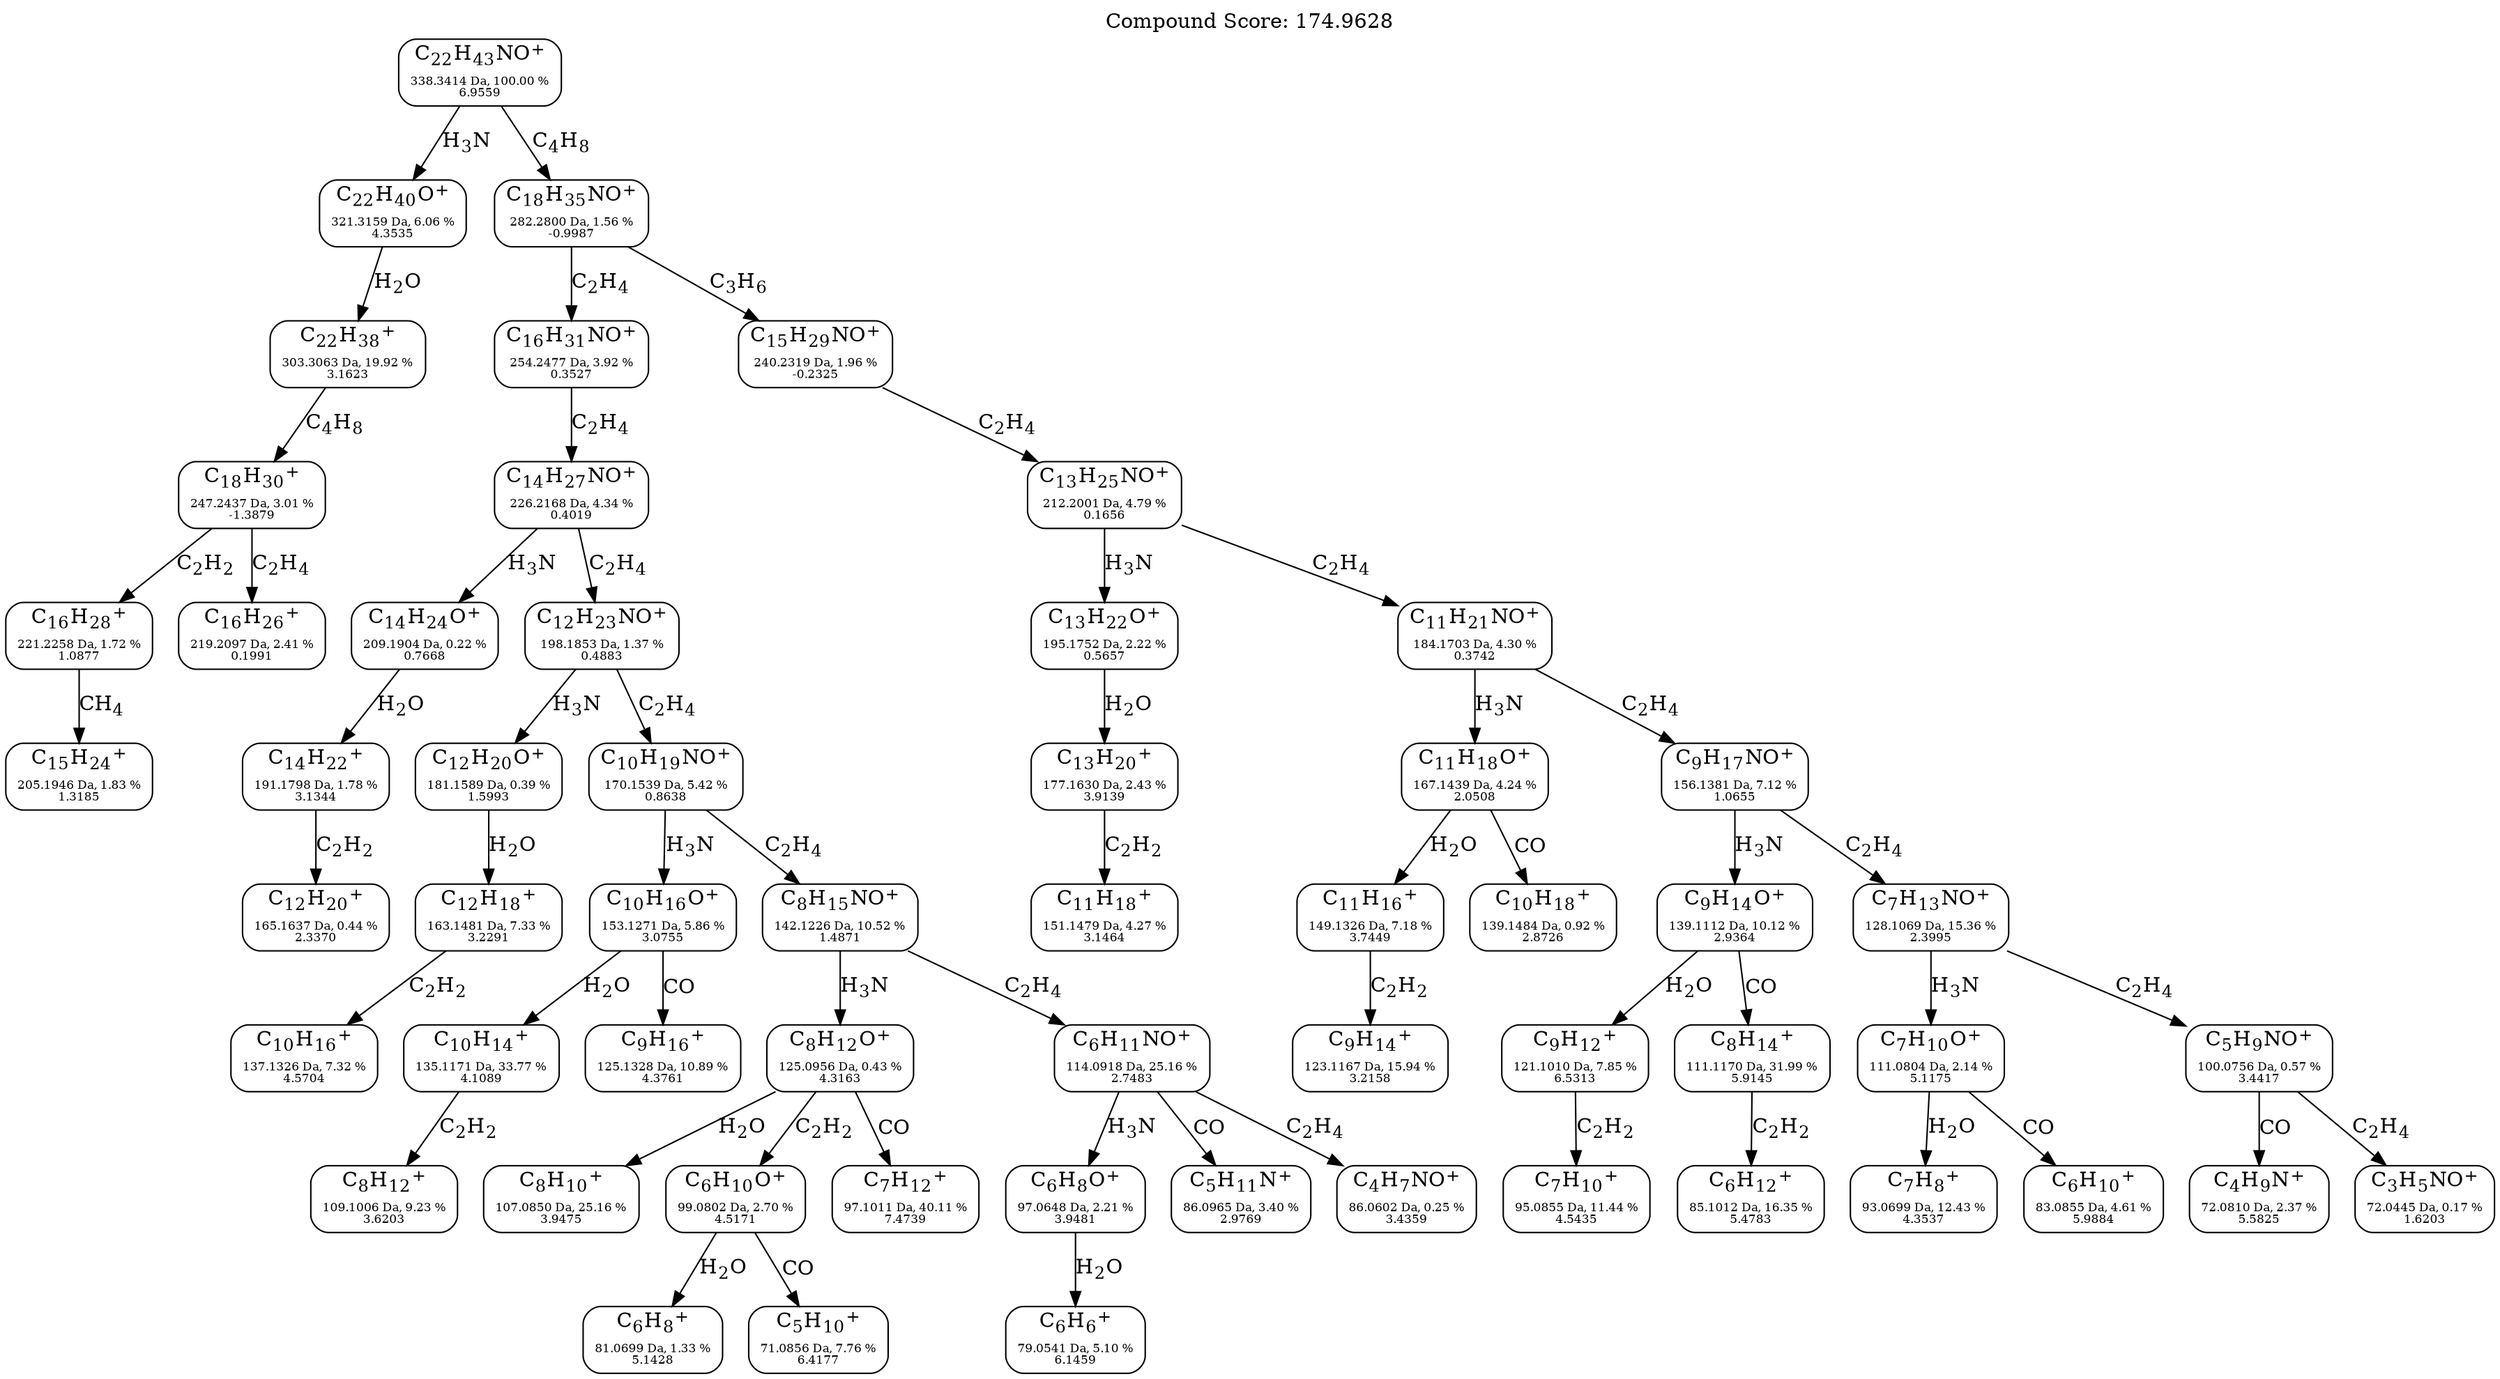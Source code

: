 strict digraph {
	node [shape=rect,style=rounded];
	labelloc="t";
	label="Compound Score: 174.9628";
	C22H44NO [label=<C<SUB>22</SUB>H<SUB>43</SUB>NO<SUP>+</SUP><FONT POINT-SIZE="8"><BR /> <BR />338.3414 Da, 100.00 %<BR />6.9559</FONT>>];
	C22H41O [label=<C<SUB>22</SUB>H<SUB>40</SUB>O<SUP>+</SUP><FONT POINT-SIZE="8"><BR /> <BR />321.3159 Da, 6.06 %<BR />4.3535</FONT>>];
	C22H39 [label=<C<SUB>22</SUB>H<SUB>38</SUB><SUP>+</SUP><FONT POINT-SIZE="8"><BR /> <BR />303.3063 Da, 19.92 %<BR />3.1623</FONT>>];
	C18H36NO [label=<C<SUB>18</SUB>H<SUB>35</SUB>NO<SUP>+</SUP><FONT POINT-SIZE="8"><BR /> <BR />282.2800 Da, 1.56 %<BR />-0.9987</FONT>>];
	C16H32NO [label=<C<SUB>16</SUB>H<SUB>31</SUB>NO<SUP>+</SUP><FONT POINT-SIZE="8"><BR /> <BR />254.2477 Da, 3.92 %<BR />0.3527</FONT>>];
	C18H31 [label=<C<SUB>18</SUB>H<SUB>30</SUB><SUP>+</SUP><FONT POINT-SIZE="8"><BR /> <BR />247.2437 Da, 3.01 %<BR />-1.3879</FONT>>];
	C15H30NO [label=<C<SUB>15</SUB>H<SUB>29</SUB>NO<SUP>+</SUP><FONT POINT-SIZE="8"><BR /> <BR />240.2319 Da, 1.96 %<BR />-0.2325</FONT>>];
	C14H28NO [label=<C<SUB>14</SUB>H<SUB>27</SUB>NO<SUP>+</SUP><FONT POINT-SIZE="8"><BR /> <BR />226.2168 Da, 4.34 %<BR />0.4019</FONT>>];
	C16H29 [label=<C<SUB>16</SUB>H<SUB>28</SUB><SUP>+</SUP><FONT POINT-SIZE="8"><BR /> <BR />221.2258 Da, 1.72 %<BR />1.0877</FONT>>];
	C16H27 [label=<C<SUB>16</SUB>H<SUB>26</SUB><SUP>+</SUP><FONT POINT-SIZE="8"><BR /> <BR />219.2097 Da, 2.41 %<BR />0.1991</FONT>>];
	C13H26NO [label=<C<SUB>13</SUB>H<SUB>25</SUB>NO<SUP>+</SUP><FONT POINT-SIZE="8"><BR /> <BR />212.2001 Da, 4.79 %<BR />0.1656</FONT>>];
	C14H25O [label=<C<SUB>14</SUB>H<SUB>24</SUB>O<SUP>+</SUP><FONT POINT-SIZE="8"><BR /> <BR />209.1904 Da, 0.22 %<BR />0.7668</FONT>>];
	C15H25 [label=<C<SUB>15</SUB>H<SUB>24</SUB><SUP>+</SUP><FONT POINT-SIZE="8"><BR /> <BR />205.1946 Da, 1.83 %<BR />1.3185</FONT>>];
	C12H24NO [label=<C<SUB>12</SUB>H<SUB>23</SUB>NO<SUP>+</SUP><FONT POINT-SIZE="8"><BR /> <BR />198.1853 Da, 1.37 %<BR />0.4883</FONT>>];
	C13H23O [label=<C<SUB>13</SUB>H<SUB>22</SUB>O<SUP>+</SUP><FONT POINT-SIZE="8"><BR /> <BR />195.1752 Da, 2.22 %<BR />0.5657</FONT>>];
	C14H23 [label=<C<SUB>14</SUB>H<SUB>22</SUB><SUP>+</SUP><FONT POINT-SIZE="8"><BR /> <BR />191.1798 Da, 1.78 %<BR />3.1344</FONT>>];
	C11H22NO [label=<C<SUB>11</SUB>H<SUB>21</SUB>NO<SUP>+</SUP><FONT POINT-SIZE="8"><BR /> <BR />184.1703 Da, 4.30 %<BR />0.3742</FONT>>];
	C12H21O [label=<C<SUB>12</SUB>H<SUB>20</SUB>O<SUP>+</SUP><FONT POINT-SIZE="8"><BR /> <BR />181.1589 Da, 0.39 %<BR />1.5993</FONT>>];
	C13H21 [label=<C<SUB>13</SUB>H<SUB>20</SUB><SUP>+</SUP><FONT POINT-SIZE="8"><BR /> <BR />177.1630 Da, 2.43 %<BR />3.9139</FONT>>];
	C10H20NO [label=<C<SUB>10</SUB>H<SUB>19</SUB>NO<SUP>+</SUP><FONT POINT-SIZE="8"><BR /> <BR />170.1539 Da, 5.42 %<BR />0.8638</FONT>>];
	C11H19O [label=<C<SUB>11</SUB>H<SUB>18</SUB>O<SUP>+</SUP><FONT POINT-SIZE="8"><BR /> <BR />167.1439 Da, 4.24 %<BR />2.0508</FONT>>];
	C12H21 [label=<C<SUB>12</SUB>H<SUB>20</SUB><SUP>+</SUP><FONT POINT-SIZE="8"><BR /> <BR />165.1637 Da, 0.44 %<BR />2.3370</FONT>>];
	C12H19 [label=<C<SUB>12</SUB>H<SUB>18</SUB><SUP>+</SUP><FONT POINT-SIZE="8"><BR /> <BR />163.1481 Da, 7.33 %<BR />3.2291</FONT>>];
	C9H18NO [label=<C<SUB>9</SUB>H<SUB>17</SUB>NO<SUP>+</SUP><FONT POINT-SIZE="8"><BR /> <BR />156.1381 Da, 7.12 %<BR />1.0655</FONT>>];
	C10H17O [label=<C<SUB>10</SUB>H<SUB>16</SUB>O<SUP>+</SUP><FONT POINT-SIZE="8"><BR /> <BR />153.1271 Da, 5.86 %<BR />3.0755</FONT>>];
	C11H19 [label=<C<SUB>11</SUB>H<SUB>18</SUB><SUP>+</SUP><FONT POINT-SIZE="8"><BR /> <BR />151.1479 Da, 4.27 %<BR />3.1464</FONT>>];
	C11H17 [label=<C<SUB>11</SUB>H<SUB>16</SUB><SUP>+</SUP><FONT POINT-SIZE="8"><BR /> <BR />149.1326 Da, 7.18 %<BR />3.7449</FONT>>];
	C8H16NO [label=<C<SUB>8</SUB>H<SUB>15</SUB>NO<SUP>+</SUP><FONT POINT-SIZE="8"><BR /> <BR />142.1226 Da, 10.52 %<BR />1.4871</FONT>>];
	C10H19 [label=<C<SUB>10</SUB>H<SUB>18</SUB><SUP>+</SUP><FONT POINT-SIZE="8"><BR /> <BR />139.1484 Da, 0.92 %<BR />2.8726</FONT>>];
	C9H15O [label=<C<SUB>9</SUB>H<SUB>14</SUB>O<SUP>+</SUP><FONT POINT-SIZE="8"><BR /> <BR />139.1112 Da, 10.12 %<BR />2.9364</FONT>>];
	C10H17 [label=<C<SUB>10</SUB>H<SUB>16</SUB><SUP>+</SUP><FONT POINT-SIZE="8"><BR /> <BR />137.1326 Da, 7.32 %<BR />4.5704</FONT>>];
	C10H15 [label=<C<SUB>10</SUB>H<SUB>14</SUB><SUP>+</SUP><FONT POINT-SIZE="8"><BR /> <BR />135.1171 Da, 33.77 %<BR />4.1089</FONT>>];
	C7H14NO [label=<C<SUB>7</SUB>H<SUB>13</SUB>NO<SUP>+</SUP><FONT POINT-SIZE="8"><BR /> <BR />128.1069 Da, 15.36 %<BR />2.3995</FONT>>];
	C9H17 [label=<C<SUB>9</SUB>H<SUB>16</SUB><SUP>+</SUP><FONT POINT-SIZE="8"><BR /> <BR />125.1328 Da, 10.89 %<BR />4.3761</FONT>>];
	C8H13O [label=<C<SUB>8</SUB>H<SUB>12</SUB>O<SUP>+</SUP><FONT POINT-SIZE="8"><BR /> <BR />125.0956 Da, 0.43 %<BR />4.3163</FONT>>];
	C9H15 [label=<C<SUB>9</SUB>H<SUB>14</SUB><SUP>+</SUP><FONT POINT-SIZE="8"><BR /> <BR />123.1167 Da, 15.94 %<BR />3.2158</FONT>>];
	C9H13 [label=<C<SUB>9</SUB>H<SUB>12</SUB><SUP>+</SUP><FONT POINT-SIZE="8"><BR /> <BR />121.1010 Da, 7.85 %<BR />6.5313</FONT>>];
	C6H12NO [label=<C<SUB>6</SUB>H<SUB>11</SUB>NO<SUP>+</SUP><FONT POINT-SIZE="8"><BR /> <BR />114.0918 Da, 25.16 %<BR />2.7483</FONT>>];
	C8H15 [label=<C<SUB>8</SUB>H<SUB>14</SUB><SUP>+</SUP><FONT POINT-SIZE="8"><BR /> <BR />111.1170 Da, 31.99 %<BR />5.9145</FONT>>];
	C7H11O [label=<C<SUB>7</SUB>H<SUB>10</SUB>O<SUP>+</SUP><FONT POINT-SIZE="8"><BR /> <BR />111.0804 Da, 2.14 %<BR />5.1175</FONT>>];
	C8H13 [label=<C<SUB>8</SUB>H<SUB>12</SUB><SUP>+</SUP><FONT POINT-SIZE="8"><BR /> <BR />109.1006 Da, 9.23 %<BR />3.6203</FONT>>];
	C8H11 [label=<C<SUB>8</SUB>H<SUB>10</SUB><SUP>+</SUP><FONT POINT-SIZE="8"><BR /> <BR />107.0850 Da, 25.16 %<BR />3.9475</FONT>>];
	C5H10NO [label=<C<SUB>5</SUB>H<SUB>9</SUB>NO<SUP>+</SUP><FONT POINT-SIZE="8"><BR /> <BR />100.0756 Da, 0.57 %<BR />3.4417</FONT>>];
	C6H11O [label=<C<SUB>6</SUB>H<SUB>10</SUB>O<SUP>+</SUP><FONT POINT-SIZE="8"><BR /> <BR />99.0802 Da, 2.70 %<BR />4.5171</FONT>>];
	C7H13 [label=<C<SUB>7</SUB>H<SUB>12</SUB><SUP>+</SUP><FONT POINT-SIZE="8"><BR /> <BR />97.1011 Da, 40.11 %<BR />7.4739</FONT>>];
	C6H9O [label=<C<SUB>6</SUB>H<SUB>8</SUB>O<SUP>+</SUP><FONT POINT-SIZE="8"><BR /> <BR />97.0648 Da, 2.21 %<BR />3.9481</FONT>>];
	C7H11 [label=<C<SUB>7</SUB>H<SUB>10</SUB><SUP>+</SUP><FONT POINT-SIZE="8"><BR /> <BR />95.0855 Da, 11.44 %<BR />4.5435</FONT>>];
	C7H9 [label=<C<SUB>7</SUB>H<SUB>8</SUB><SUP>+</SUP><FONT POINT-SIZE="8"><BR /> <BR />93.0699 Da, 12.43 %<BR />4.3537</FONT>>];
	C5H12N [label=<C<SUB>5</SUB>H<SUB>11</SUB>N<SUP>+</SUP><FONT POINT-SIZE="8"><BR /> <BR />86.0965 Da, 3.40 %<BR />2.9769</FONT>>];
	C4H8NO [label=<C<SUB>4</SUB>H<SUB>7</SUB>NO<SUP>+</SUP><FONT POINT-SIZE="8"><BR /> <BR />86.0602 Da, 0.25 %<BR />3.4359</FONT>>];
	C6H13 [label=<C<SUB>6</SUB>H<SUB>12</SUB><SUP>+</SUP><FONT POINT-SIZE="8"><BR /> <BR />85.1012 Da, 16.35 %<BR />5.4783</FONT>>];
	C6H11 [label=<C<SUB>6</SUB>H<SUB>10</SUB><SUP>+</SUP><FONT POINT-SIZE="8"><BR /> <BR />83.0855 Da, 4.61 %<BR />5.9884</FONT>>];
	C6H9 [label=<C<SUB>6</SUB>H<SUB>8</SUB><SUP>+</SUP><FONT POINT-SIZE="8"><BR /> <BR />81.0699 Da, 1.33 %<BR />5.1428</FONT>>];
	C6H7 [label=<C<SUB>6</SUB>H<SUB>6</SUB><SUP>+</SUP><FONT POINT-SIZE="8"><BR /> <BR />79.0541 Da, 5.10 %<BR />6.1459</FONT>>];
	C4H10N [label=<C<SUB>4</SUB>H<SUB>9</SUB>N<SUP>+</SUP><FONT POINT-SIZE="8"><BR /> <BR />72.0810 Da, 2.37 %<BR />5.5825</FONT>>];
	C3H6NO [label=<C<SUB>3</SUB>H<SUB>5</SUB>NO<SUP>+</SUP><FONT POINT-SIZE="8"><BR /> <BR />72.0445 Da, 0.17 %<BR />1.6203</FONT>>];
	C5H11 [label=<C<SUB>5</SUB>H<SUB>10</SUB><SUP>+</SUP><FONT POINT-SIZE="8"><BR /> <BR />71.0856 Da, 7.76 %<BR />6.4177</FONT>>];

	C22H44NO -> C22H41O [label=<H<SUB>3</SUB>N>];
	C22H41O -> C22H39 [label=<H<SUB>2</SUB>O>];
	C22H44NO -> C18H36NO [label=<C<SUB>4</SUB>H<SUB>8</SUB>>];
	C18H36NO -> C16H32NO [label=<C<SUB>2</SUB>H<SUB>4</SUB>>];
	C22H39 -> C18H31 [label=<C<SUB>4</SUB>H<SUB>8</SUB>>];
	C18H36NO -> C15H30NO [label=<C<SUB>3</SUB>H<SUB>6</SUB>>];
	C16H32NO -> C14H28NO [label=<C<SUB>2</SUB>H<SUB>4</SUB>>];
	C18H31 -> C16H29 [label=<C<SUB>2</SUB>H<SUB>2</SUB>>];
	C18H31 -> C16H27 [label=<C<SUB>2</SUB>H<SUB>4</SUB>>];
	C15H30NO -> C13H26NO [label=<C<SUB>2</SUB>H<SUB>4</SUB>>];
	C14H28NO -> C14H25O [label=<H<SUB>3</SUB>N>];
	C16H29 -> C15H25 [label=<CH<SUB>4</SUB>>];
	C14H28NO -> C12H24NO [label=<C<SUB>2</SUB>H<SUB>4</SUB>>];
	C13H26NO -> C13H23O [label=<H<SUB>3</SUB>N>];
	C14H25O -> C14H23 [label=<H<SUB>2</SUB>O>];
	C13H26NO -> C11H22NO [label=<C<SUB>2</SUB>H<SUB>4</SUB>>];
	C12H24NO -> C12H21O [label=<H<SUB>3</SUB>N>];
	C13H23O -> C13H21 [label=<H<SUB>2</SUB>O>];
	C12H24NO -> C10H20NO [label=<C<SUB>2</SUB>H<SUB>4</SUB>>];
	C11H22NO -> C11H19O [label=<H<SUB>3</SUB>N>];
	C14H23 -> C12H21 [label=<C<SUB>2</SUB>H<SUB>2</SUB>>];
	C12H21O -> C12H19 [label=<H<SUB>2</SUB>O>];
	C11H22NO -> C9H18NO [label=<C<SUB>2</SUB>H<SUB>4</SUB>>];
	C10H20NO -> C10H17O [label=<H<SUB>3</SUB>N>];
	C13H21 -> C11H19 [label=<C<SUB>2</SUB>H<SUB>2</SUB>>];
	C11H19O -> C11H17 [label=<H<SUB>2</SUB>O>];
	C10H20NO -> C8H16NO [label=<C<SUB>2</SUB>H<SUB>4</SUB>>];
	C11H19O -> C10H19 [label=<CO>];
	C9H18NO -> C9H15O [label=<H<SUB>3</SUB>N>];
	C12H19 -> C10H17 [label=<C<SUB>2</SUB>H<SUB>2</SUB>>];
	C10H17O -> C10H15 [label=<H<SUB>2</SUB>O>];
	C9H18NO -> C7H14NO [label=<C<SUB>2</SUB>H<SUB>4</SUB>>];
	C10H17O -> C9H17 [label=<CO>];
	C8H16NO -> C8H13O [label=<H<SUB>3</SUB>N>];
	C11H17 -> C9H15 [label=<C<SUB>2</SUB>H<SUB>2</SUB>>];
	C9H15O -> C9H13 [label=<H<SUB>2</SUB>O>];
	C8H16NO -> C6H12NO [label=<C<SUB>2</SUB>H<SUB>4</SUB>>];
	C9H15O -> C8H15 [label=<CO>];
	C7H14NO -> C7H11O [label=<H<SUB>3</SUB>N>];
	C10H15 -> C8H13 [label=<C<SUB>2</SUB>H<SUB>2</SUB>>];
	C8H13O -> C8H11 [label=<H<SUB>2</SUB>O>];
	C7H14NO -> C5H10NO [label=<C<SUB>2</SUB>H<SUB>4</SUB>>];
	C8H13O -> C6H11O [label=<C<SUB>2</SUB>H<SUB>2</SUB>>];
	C8H13O -> C7H13 [label=<CO>];
	C6H12NO -> C6H9O [label=<H<SUB>3</SUB>N>];
	C9H13 -> C7H11 [label=<C<SUB>2</SUB>H<SUB>2</SUB>>];
	C7H11O -> C7H9 [label=<H<SUB>2</SUB>O>];
	C6H12NO -> C5H12N [label=<CO>];
	C6H12NO -> C4H8NO [label=<C<SUB>2</SUB>H<SUB>4</SUB>>];
	C8H15 -> C6H13 [label=<C<SUB>2</SUB>H<SUB>2</SUB>>];
	C7H11O -> C6H11 [label=<CO>];
	C6H11O -> C6H9 [label=<H<SUB>2</SUB>O>];
	C6H9O -> C6H7 [label=<H<SUB>2</SUB>O>];
	C5H10NO -> C4H10N [label=<CO>];
	C5H10NO -> C3H6NO [label=<C<SUB>2</SUB>H<SUB>4</SUB>>];
	C6H11O -> C5H11 [label=<CO>];
}